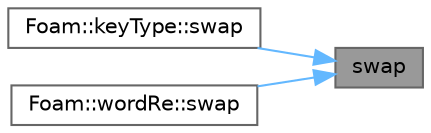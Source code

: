 digraph "swap"
{
 // LATEX_PDF_SIZE
  bgcolor="transparent";
  edge [fontname=Helvetica,fontsize=10,labelfontname=Helvetica,labelfontsize=10];
  node [fontname=Helvetica,fontsize=10,shape=box,height=0.2,width=0.4];
  rankdir="RL";
  Node1 [id="Node000001",label="swap",height=0.2,width=0.4,color="gray40", fillcolor="grey60", style="filled", fontcolor="black",tooltip=" "];
  Node1 -> Node2 [id="edge1_Node000001_Node000002",dir="back",color="steelblue1",style="solid",tooltip=" "];
  Node2 [id="Node000002",label="Foam::keyType::swap",height=0.2,width=0.4,color="grey40", fillcolor="white", style="filled",URL="$classFoam_1_1keyType.html#abe3df1e75d432e0b130414e309a8e3bb",tooltip=" "];
  Node1 -> Node3 [id="edge2_Node000001_Node000003",dir="back",color="steelblue1",style="solid",tooltip=" "];
  Node3 [id="Node000003",label="Foam::wordRe::swap",height=0.2,width=0.4,color="grey40", fillcolor="white", style="filled",URL="$classFoam_1_1wordRe.html#af77f796f47d7f5de57a93a314820cef5",tooltip=" "];
}

